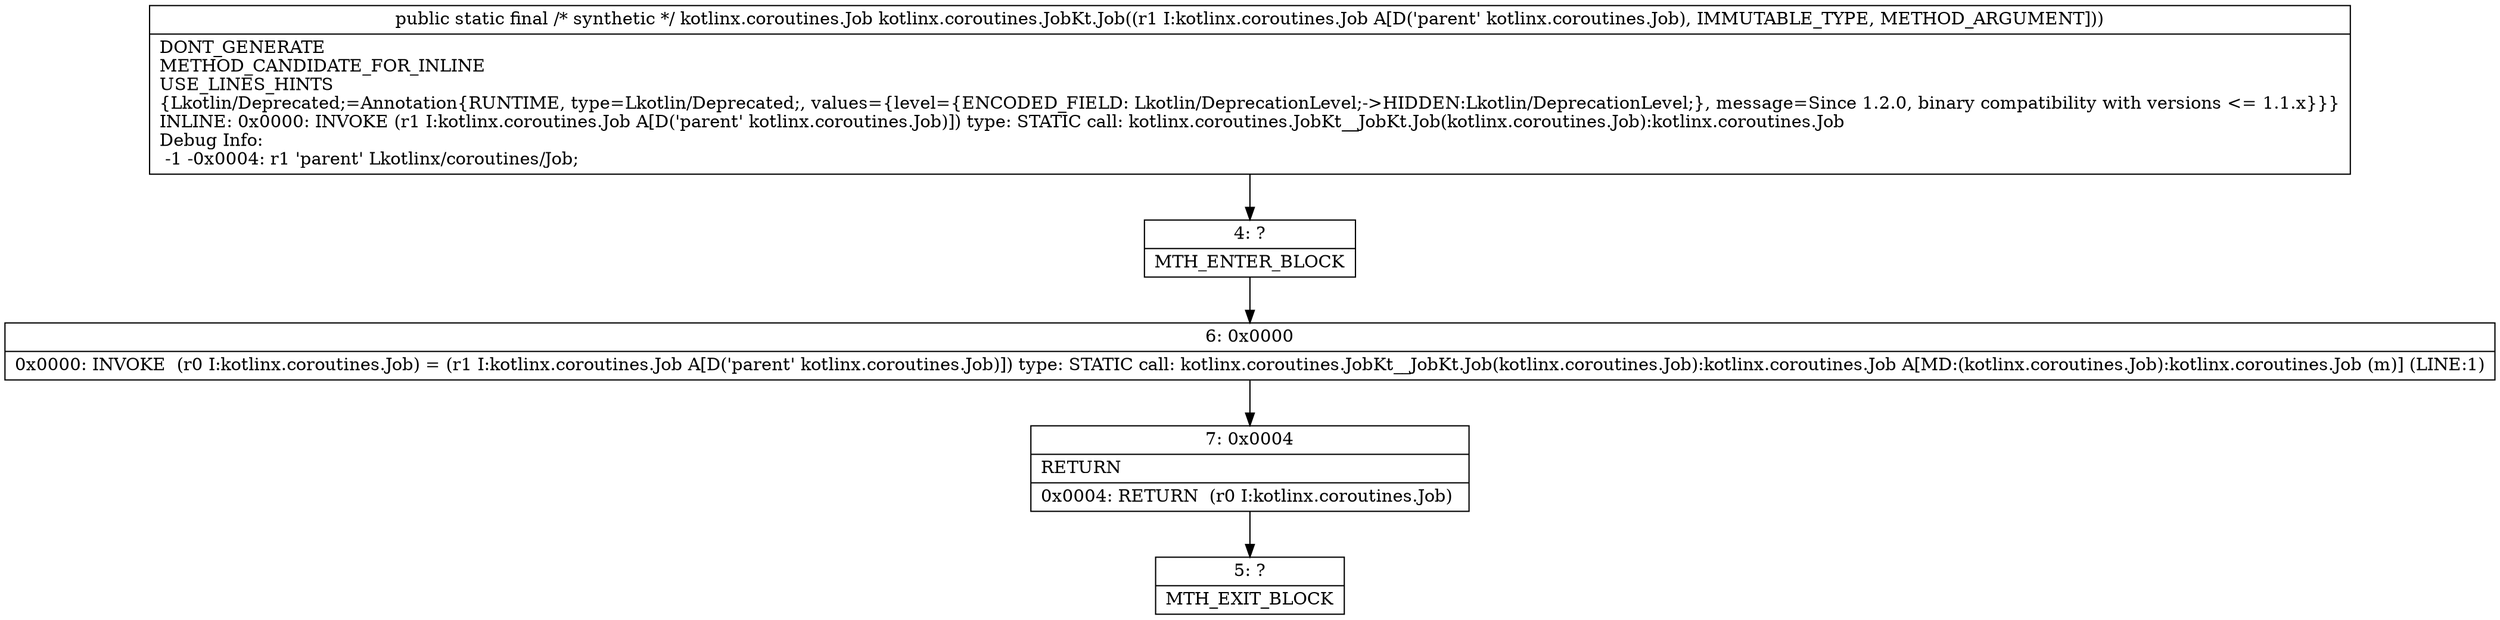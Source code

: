 digraph "CFG forkotlinx.coroutines.JobKt.Job(Lkotlinx\/coroutines\/Job;)Lkotlinx\/coroutines\/Job;" {
Node_4 [shape=record,label="{4\:\ ?|MTH_ENTER_BLOCK\l}"];
Node_6 [shape=record,label="{6\:\ 0x0000|0x0000: INVOKE  (r0 I:kotlinx.coroutines.Job) = (r1 I:kotlinx.coroutines.Job A[D('parent' kotlinx.coroutines.Job)]) type: STATIC call: kotlinx.coroutines.JobKt__JobKt.Job(kotlinx.coroutines.Job):kotlinx.coroutines.Job A[MD:(kotlinx.coroutines.Job):kotlinx.coroutines.Job (m)] (LINE:1)\l}"];
Node_7 [shape=record,label="{7\:\ 0x0004|RETURN\l|0x0004: RETURN  (r0 I:kotlinx.coroutines.Job) \l}"];
Node_5 [shape=record,label="{5\:\ ?|MTH_EXIT_BLOCK\l}"];
MethodNode[shape=record,label="{public static final \/* synthetic *\/ kotlinx.coroutines.Job kotlinx.coroutines.JobKt.Job((r1 I:kotlinx.coroutines.Job A[D('parent' kotlinx.coroutines.Job), IMMUTABLE_TYPE, METHOD_ARGUMENT]))  | DONT_GENERATE\lMETHOD_CANDIDATE_FOR_INLINE\lUSE_LINES_HINTS\l\{Lkotlin\/Deprecated;=Annotation\{RUNTIME, type=Lkotlin\/Deprecated;, values=\{level=\{ENCODED_FIELD: Lkotlin\/DeprecationLevel;\-\>HIDDEN:Lkotlin\/DeprecationLevel;\}, message=Since 1.2.0, binary compatibility with versions \<= 1.1.x\}\}\}\lINLINE: 0x0000: INVOKE  (r1 I:kotlinx.coroutines.Job A[D('parent' kotlinx.coroutines.Job)]) type: STATIC call: kotlinx.coroutines.JobKt__JobKt.Job(kotlinx.coroutines.Job):kotlinx.coroutines.Job\lDebug Info:\l  \-1 \-0x0004: r1 'parent' Lkotlinx\/coroutines\/Job;\l}"];
MethodNode -> Node_4;Node_4 -> Node_6;
Node_6 -> Node_7;
Node_7 -> Node_5;
}

